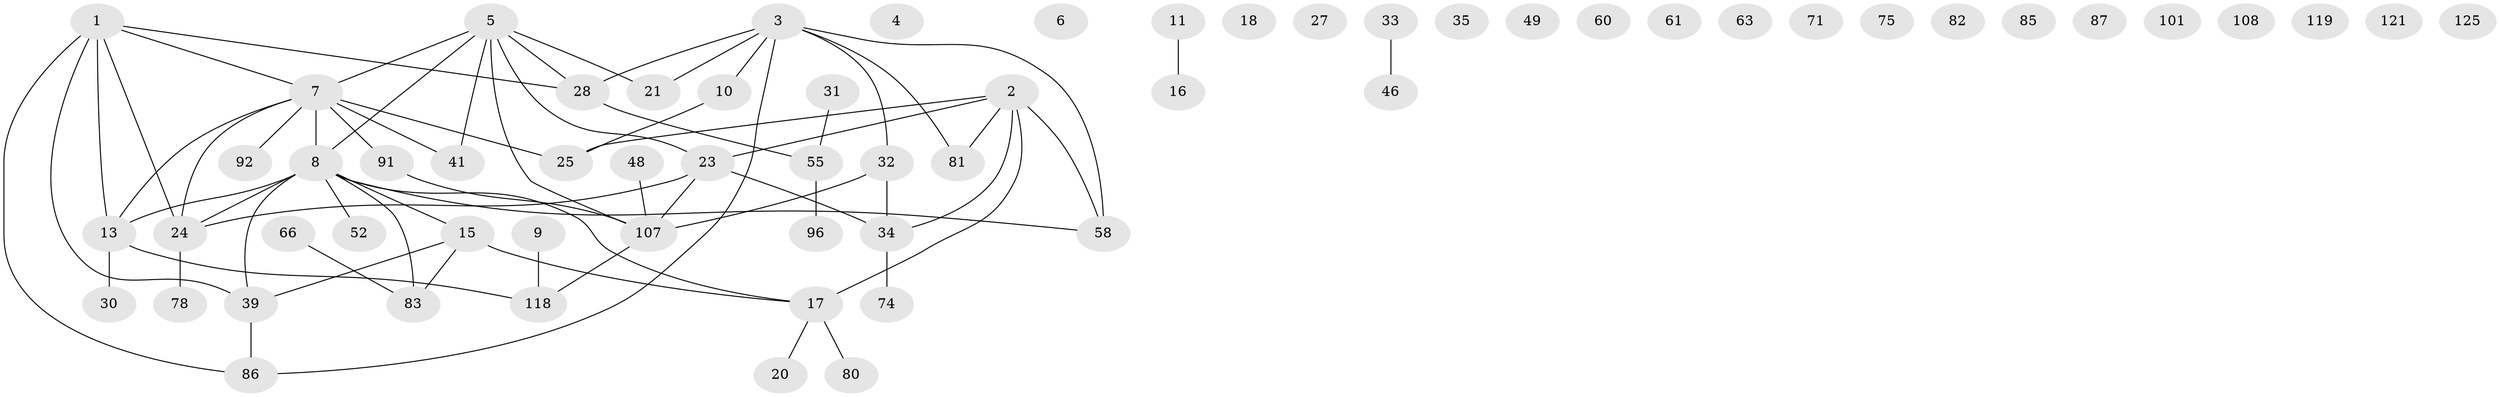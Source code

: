 // original degree distribution, {3: 0.256, 0: 0.152, 4: 0.104, 7: 0.008, 1: 0.216, 2: 0.224, 5: 0.032, 6: 0.008}
// Generated by graph-tools (version 1.1) at 2025/12/03/09/25 04:12:59]
// undirected, 62 vertices, 67 edges
graph export_dot {
graph [start="1"]
  node [color=gray90,style=filled];
  1 [super="+47+57"];
  2 [super="+40+113+94"];
  3 [super="+14+19"];
  4;
  5 [super="+105"];
  6;
  7 [super="+12+79+26"];
  8 [super="+51+53+43+100+73"];
  9;
  10;
  11;
  13 [super="+38+37"];
  15 [super="+95"];
  16;
  17 [super="+67+88"];
  18;
  20;
  21 [super="+29"];
  23 [super="+44"];
  24 [super="+98"];
  25 [super="+70"];
  27;
  28 [super="+50"];
  30 [super="+68"];
  31;
  32 [super="+89"];
  33 [super="+72"];
  34 [super="+45"];
  35;
  39 [super="+103+54"];
  41 [super="+77"];
  46;
  48;
  49;
  52;
  55 [super="+65"];
  58 [super="+99+102"];
  60;
  61;
  63;
  66;
  71;
  74;
  75;
  78;
  80;
  81;
  82;
  83;
  85;
  86;
  87;
  91 [super="+97"];
  92;
  96;
  101;
  107 [super="+117"];
  108;
  118 [super="+120"];
  119;
  121;
  125;
  1 -- 24;
  1 -- 39;
  1 -- 86;
  1 -- 7;
  1 -- 13;
  1 -- 28;
  2 -- 17;
  2 -- 34;
  2 -- 81;
  2 -- 58;
  2 -- 23;
  2 -- 25;
  3 -- 58;
  3 -- 21;
  3 -- 32;
  3 -- 81;
  3 -- 86;
  3 -- 10;
  3 -- 28;
  5 -- 23;
  5 -- 8;
  5 -- 107;
  5 -- 41;
  5 -- 7;
  5 -- 21;
  5 -- 28;
  7 -- 8;
  7 -- 25;
  7 -- 92;
  7 -- 91;
  7 -- 41;
  7 -- 24;
  7 -- 13;
  8 -- 39;
  8 -- 17;
  8 -- 83;
  8 -- 58;
  8 -- 15;
  8 -- 52;
  8 -- 24;
  8 -- 13;
  9 -- 118;
  10 -- 25;
  11 -- 16;
  13 -- 118;
  13 -- 30;
  15 -- 83;
  15 -- 17;
  15 -- 39;
  17 -- 80;
  17 -- 20;
  23 -- 34;
  23 -- 24;
  23 -- 107;
  24 -- 78;
  28 -- 55;
  31 -- 55;
  32 -- 34;
  32 -- 107;
  33 -- 46;
  34 -- 74;
  39 -- 86;
  48 -- 107;
  55 -- 96;
  66 -- 83;
  91 -- 107;
  107 -- 118;
}

